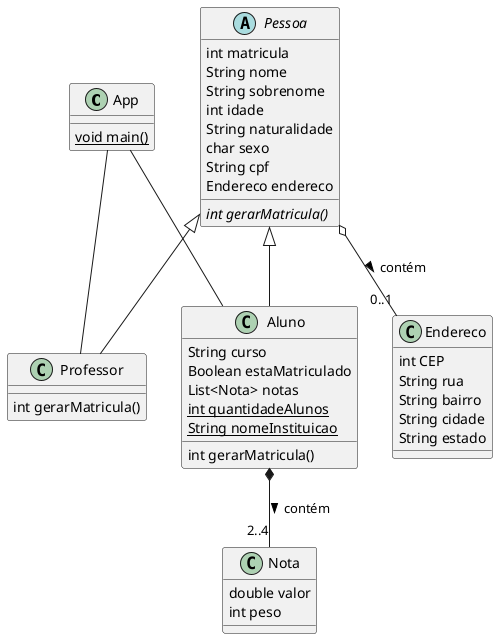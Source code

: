 @startuml Academico

    Class App {
        {static} void main()
    }

    Class Endereco {
        int CEP
        String rua
        String bairro
        String cidade
        String estado
    }

    abstract Class Pessoa {
        int matricula
        String nome
        String sobrenome
        int idade
        String naturalidade
        char sexo
        String cpf
        Endereco endereco

        {abstract} int gerarMatricula()
    }

    Class Nota {
        double valor
        int peso
    }

    Class Aluno {
        String curso 
        Boolean estaMatriculado
        List<Nota> notas
        {static} int quantidadeAlunos
        {static} String nomeInstituicao

        int gerarMatricula()
    }

    Class Professor {
        
        int gerarMatricula()
    }

    App -- Aluno
    App -- Professor

    Pessoa <|-- Aluno
    Pessoa <|-- Professor
    Pessoa o-- "0..1" Endereco : contém >
    Aluno *-- "2..4" Nota : contém >

@enduml